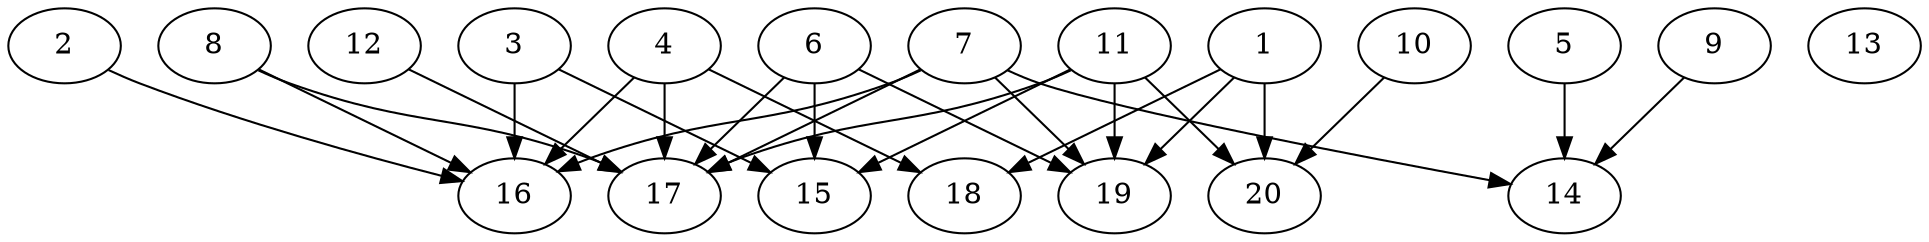 // DAG automatically generated by daggen at Thu Oct  3 13:58:43 2019
// ./daggen --dot -n 20 --ccr 0.4 --fat 0.9 --regular 0.9 --density 0.5 --mindata 5242880 --maxdata 52428800 
digraph G {
  1 [size="126650880", alpha="0.09", expect_size="50660352"] 
  1 -> 18 [size ="50660352"]
  1 -> 19 [size ="50660352"]
  1 -> 20 [size ="50660352"]
  2 [size="85944320", alpha="0.08", expect_size="34377728"] 
  2 -> 16 [size ="34377728"]
  3 [size="53877760", alpha="0.06", expect_size="21551104"] 
  3 -> 15 [size ="21551104"]
  3 -> 16 [size ="21551104"]
  4 [size="87946240", alpha="0.15", expect_size="35178496"] 
  4 -> 16 [size ="35178496"]
  4 -> 17 [size ="35178496"]
  4 -> 18 [size ="35178496"]
  5 [size="93575680", alpha="0.18", expect_size="37430272"] 
  5 -> 14 [size ="37430272"]
  6 [size="58088960", alpha="0.20", expect_size="23235584"] 
  6 -> 15 [size ="23235584"]
  6 -> 17 [size ="23235584"]
  6 -> 19 [size ="23235584"]
  7 [size="45949440", alpha="0.01", expect_size="18379776"] 
  7 -> 14 [size ="18379776"]
  7 -> 16 [size ="18379776"]
  7 -> 17 [size ="18379776"]
  7 -> 19 [size ="18379776"]
  8 [size="66677760", alpha="0.05", expect_size="26671104"] 
  8 -> 16 [size ="26671104"]
  8 -> 17 [size ="26671104"]
  9 [size="57553920", alpha="0.20", expect_size="23021568"] 
  9 -> 14 [size ="23021568"]
  10 [size="67322880", alpha="0.08", expect_size="26929152"] 
  10 -> 20 [size ="26929152"]
  11 [size="58969600", alpha="0.17", expect_size="23587840"] 
  11 -> 15 [size ="23587840"]
  11 -> 17 [size ="23587840"]
  11 -> 19 [size ="23587840"]
  11 -> 20 [size ="23587840"]
  12 [size="110712320", alpha="0.20", expect_size="44284928"] 
  12 -> 17 [size ="44284928"]
  13 [size="39111680", alpha="0.14", expect_size="15644672"] 
  14 [size="75340800", alpha="0.12", expect_size="30136320"] 
  15 [size="46105600", alpha="0.17", expect_size="18442240"] 
  16 [size="36257280", alpha="0.12", expect_size="14502912"] 
  17 [size="35494400", alpha="0.15", expect_size="14197760"] 
  18 [size="39134720", alpha="0.03", expect_size="15653888"] 
  19 [size="68823040", alpha="0.15", expect_size="27529216"] 
  20 [size="66091520", alpha="0.10", expect_size="26436608"] 
}
